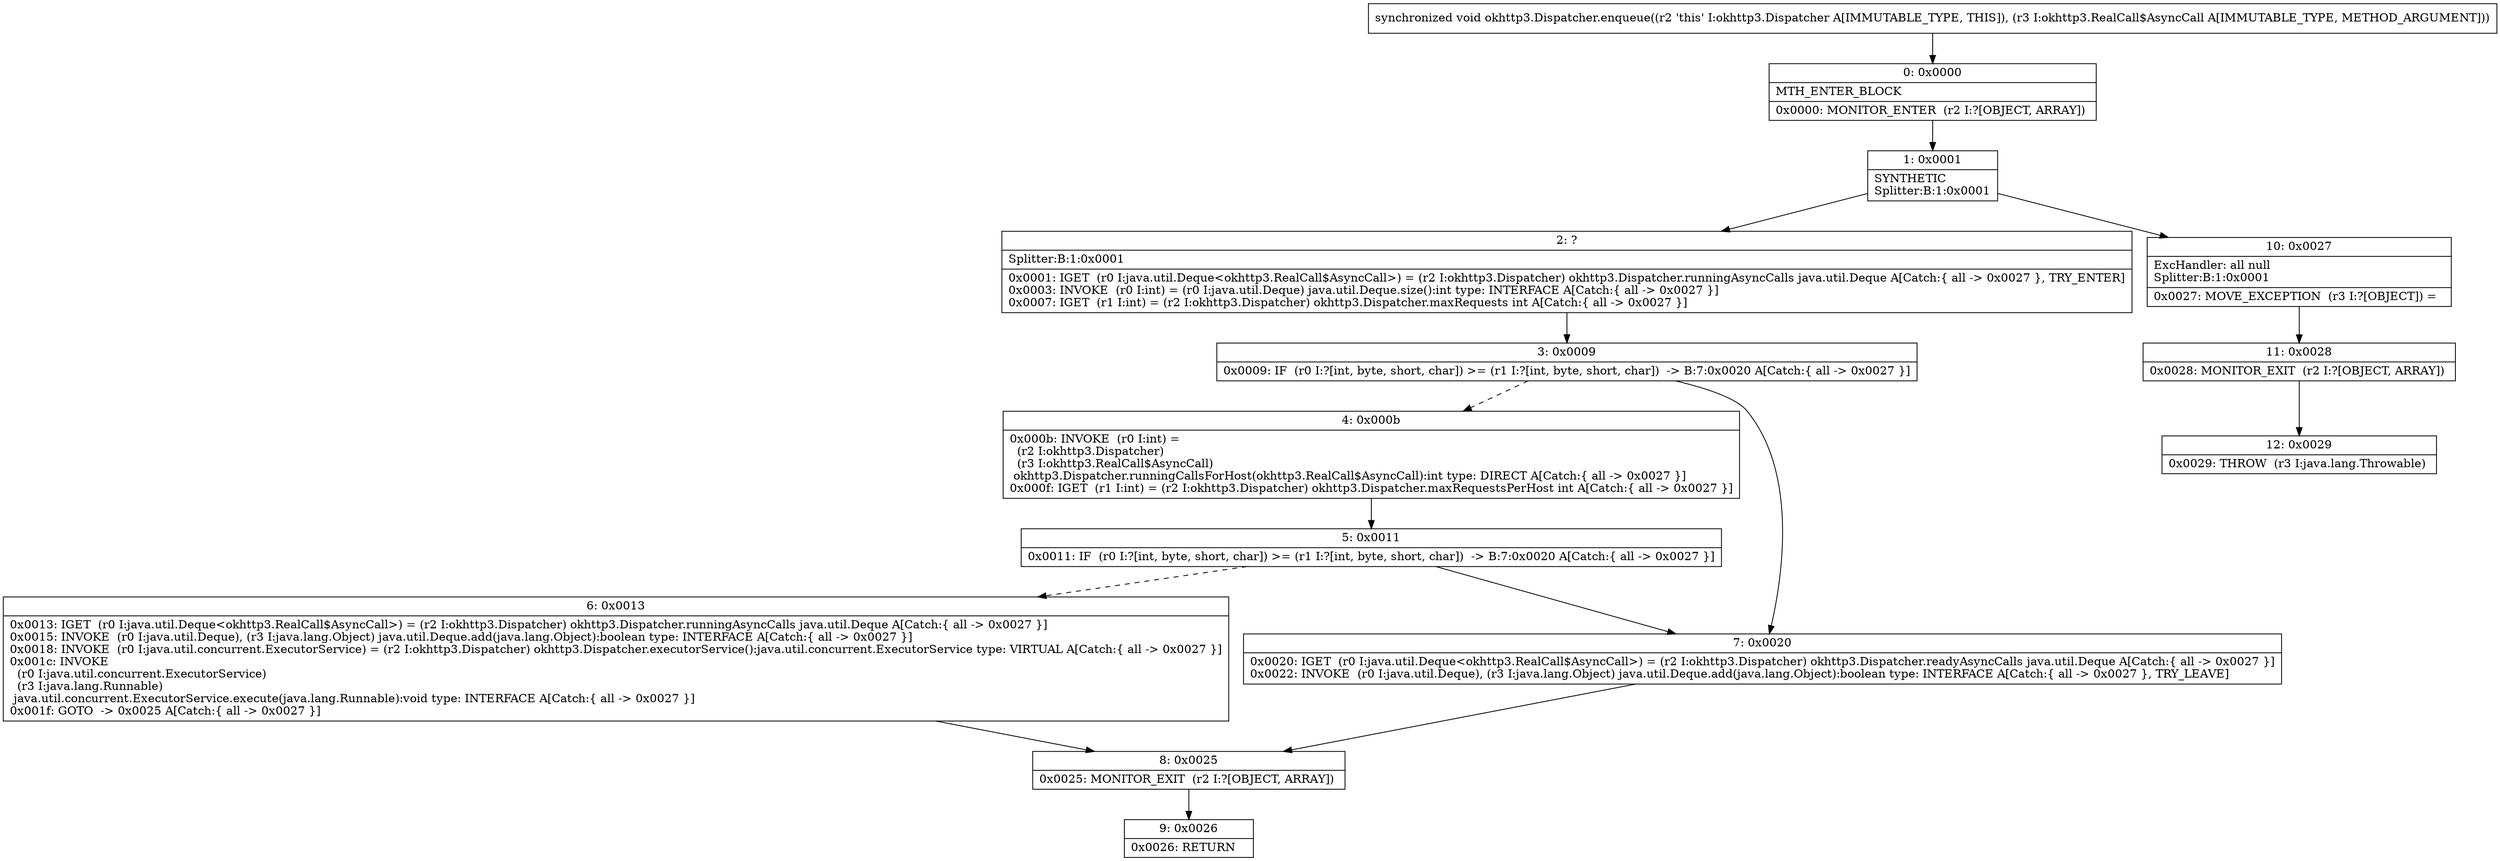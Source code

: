 digraph "CFG forokhttp3.Dispatcher.enqueue(Lokhttp3\/RealCall$AsyncCall;)V" {
Node_0 [shape=record,label="{0\:\ 0x0000|MTH_ENTER_BLOCK\l|0x0000: MONITOR_ENTER  (r2 I:?[OBJECT, ARRAY]) \l}"];
Node_1 [shape=record,label="{1\:\ 0x0001|SYNTHETIC\lSplitter:B:1:0x0001\l}"];
Node_2 [shape=record,label="{2\:\ ?|Splitter:B:1:0x0001\l|0x0001: IGET  (r0 I:java.util.Deque\<okhttp3.RealCall$AsyncCall\>) = (r2 I:okhttp3.Dispatcher) okhttp3.Dispatcher.runningAsyncCalls java.util.Deque A[Catch:\{ all \-\> 0x0027 \}, TRY_ENTER]\l0x0003: INVOKE  (r0 I:int) = (r0 I:java.util.Deque) java.util.Deque.size():int type: INTERFACE A[Catch:\{ all \-\> 0x0027 \}]\l0x0007: IGET  (r1 I:int) = (r2 I:okhttp3.Dispatcher) okhttp3.Dispatcher.maxRequests int A[Catch:\{ all \-\> 0x0027 \}]\l}"];
Node_3 [shape=record,label="{3\:\ 0x0009|0x0009: IF  (r0 I:?[int, byte, short, char]) \>= (r1 I:?[int, byte, short, char])  \-\> B:7:0x0020 A[Catch:\{ all \-\> 0x0027 \}]\l}"];
Node_4 [shape=record,label="{4\:\ 0x000b|0x000b: INVOKE  (r0 I:int) = \l  (r2 I:okhttp3.Dispatcher)\l  (r3 I:okhttp3.RealCall$AsyncCall)\l okhttp3.Dispatcher.runningCallsForHost(okhttp3.RealCall$AsyncCall):int type: DIRECT A[Catch:\{ all \-\> 0x0027 \}]\l0x000f: IGET  (r1 I:int) = (r2 I:okhttp3.Dispatcher) okhttp3.Dispatcher.maxRequestsPerHost int A[Catch:\{ all \-\> 0x0027 \}]\l}"];
Node_5 [shape=record,label="{5\:\ 0x0011|0x0011: IF  (r0 I:?[int, byte, short, char]) \>= (r1 I:?[int, byte, short, char])  \-\> B:7:0x0020 A[Catch:\{ all \-\> 0x0027 \}]\l}"];
Node_6 [shape=record,label="{6\:\ 0x0013|0x0013: IGET  (r0 I:java.util.Deque\<okhttp3.RealCall$AsyncCall\>) = (r2 I:okhttp3.Dispatcher) okhttp3.Dispatcher.runningAsyncCalls java.util.Deque A[Catch:\{ all \-\> 0x0027 \}]\l0x0015: INVOKE  (r0 I:java.util.Deque), (r3 I:java.lang.Object) java.util.Deque.add(java.lang.Object):boolean type: INTERFACE A[Catch:\{ all \-\> 0x0027 \}]\l0x0018: INVOKE  (r0 I:java.util.concurrent.ExecutorService) = (r2 I:okhttp3.Dispatcher) okhttp3.Dispatcher.executorService():java.util.concurrent.ExecutorService type: VIRTUAL A[Catch:\{ all \-\> 0x0027 \}]\l0x001c: INVOKE  \l  (r0 I:java.util.concurrent.ExecutorService)\l  (r3 I:java.lang.Runnable)\l java.util.concurrent.ExecutorService.execute(java.lang.Runnable):void type: INTERFACE A[Catch:\{ all \-\> 0x0027 \}]\l0x001f: GOTO  \-\> 0x0025 A[Catch:\{ all \-\> 0x0027 \}]\l}"];
Node_7 [shape=record,label="{7\:\ 0x0020|0x0020: IGET  (r0 I:java.util.Deque\<okhttp3.RealCall$AsyncCall\>) = (r2 I:okhttp3.Dispatcher) okhttp3.Dispatcher.readyAsyncCalls java.util.Deque A[Catch:\{ all \-\> 0x0027 \}]\l0x0022: INVOKE  (r0 I:java.util.Deque), (r3 I:java.lang.Object) java.util.Deque.add(java.lang.Object):boolean type: INTERFACE A[Catch:\{ all \-\> 0x0027 \}, TRY_LEAVE]\l}"];
Node_8 [shape=record,label="{8\:\ 0x0025|0x0025: MONITOR_EXIT  (r2 I:?[OBJECT, ARRAY]) \l}"];
Node_9 [shape=record,label="{9\:\ 0x0026|0x0026: RETURN   \l}"];
Node_10 [shape=record,label="{10\:\ 0x0027|ExcHandler: all null\lSplitter:B:1:0x0001\l|0x0027: MOVE_EXCEPTION  (r3 I:?[OBJECT]) =  \l}"];
Node_11 [shape=record,label="{11\:\ 0x0028|0x0028: MONITOR_EXIT  (r2 I:?[OBJECT, ARRAY]) \l}"];
Node_12 [shape=record,label="{12\:\ 0x0029|0x0029: THROW  (r3 I:java.lang.Throwable) \l}"];
MethodNode[shape=record,label="{synchronized void okhttp3.Dispatcher.enqueue((r2 'this' I:okhttp3.Dispatcher A[IMMUTABLE_TYPE, THIS]), (r3 I:okhttp3.RealCall$AsyncCall A[IMMUTABLE_TYPE, METHOD_ARGUMENT])) }"];
MethodNode -> Node_0;
Node_0 -> Node_1;
Node_1 -> Node_2;
Node_1 -> Node_10;
Node_2 -> Node_3;
Node_3 -> Node_4[style=dashed];
Node_3 -> Node_7;
Node_4 -> Node_5;
Node_5 -> Node_6[style=dashed];
Node_5 -> Node_7;
Node_6 -> Node_8;
Node_7 -> Node_8;
Node_8 -> Node_9;
Node_10 -> Node_11;
Node_11 -> Node_12;
}

